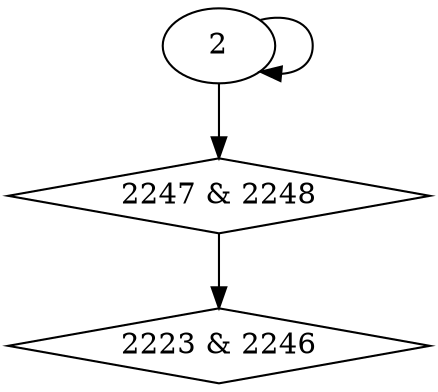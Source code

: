 digraph {
0 [label = "2223 & 2246", shape = diamond];
1 [label = "2247 & 2248", shape = diamond];
1 -> 0;
2 -> 1;
2 -> 2;
}
